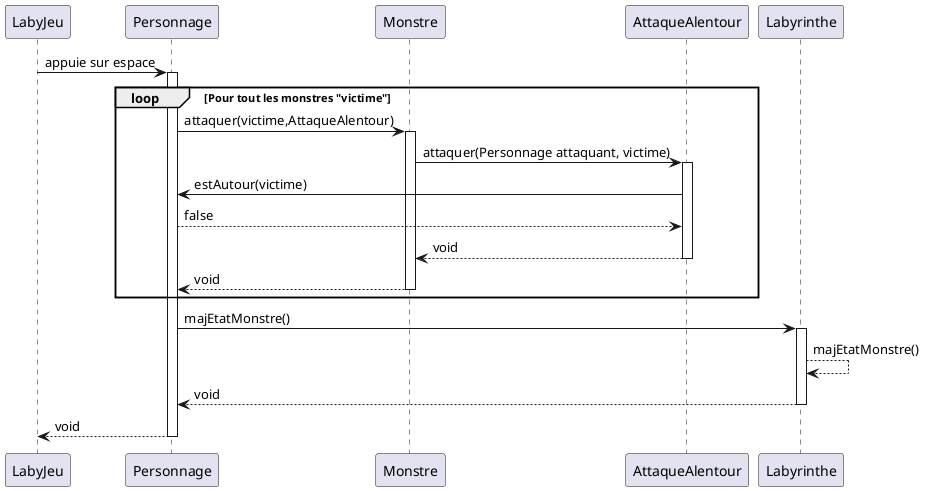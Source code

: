 @startuml
participant LabyJeu
participant Personnage
participant Monstre
LabyJeu -> Personnage : appuie sur espace
activate Personnage
loop Pour tout les monstres "victime"
    Personnage -> Monstre : attaquer(victime,AttaqueAlentour)

    activate Monstre
    Monstre -> "AttaqueAlentour" : attaquer(Personnage attaquant, victime)
    activate "AttaqueAlentour"
    "AttaqueAlentour" -> Personnage : estAutour(victime)
    Personnage --> "AttaqueAlentour" : false
    "AttaqueAlentour" --> Monstre : void
    deactivate "AttaqueAlentour"
    Monstre --> Personnage : void
    deactivate Monstre
end
Personnage -> "Labyrinthe" : majEtatMonstre()
activate "Labyrinthe"
"Labyrinthe" --> "Labyrinthe" : majEtatMonstre()

"Labyrinthe" --> "Personnage" : void
deactivate "Labyrinthe"
Personnage --> LabyJeu : void
deactivate Personnage
@enduml


